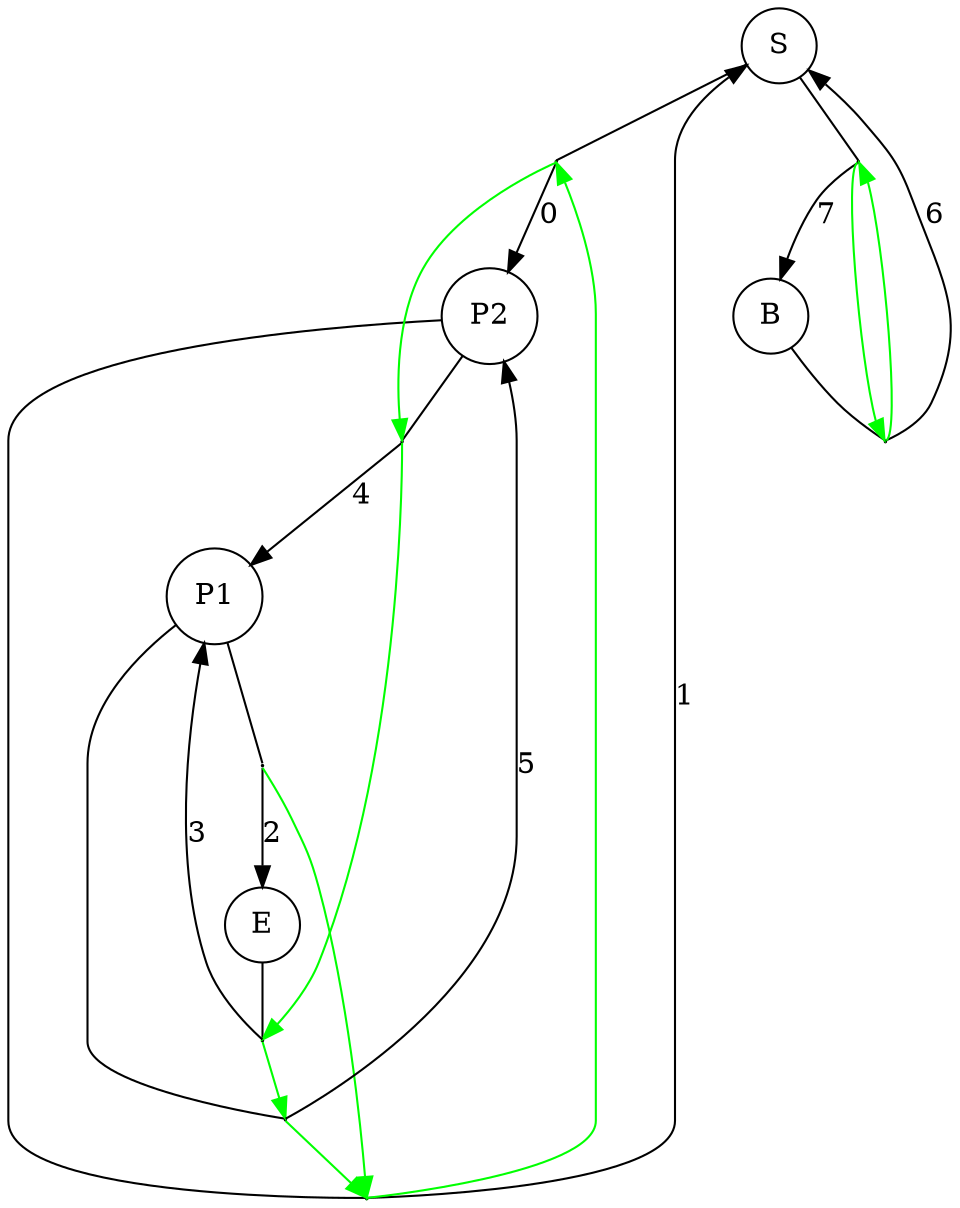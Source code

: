 digraph DCEL {
node [shape = circle]
0 [label="S", pos="0,0!"]
1 [label="E", pos="9,0!"]
2 [label="P1", pos="6,0!"]
3 [label="P2", pos="3,0!"]
4 [label="B", pos="0,3!"]
edge_0 [pos="1.5,0.2!", shape=point, width=0.01, height=0.01]
0 -> edge_0 [arrowhead=none]
edge_0 -> 3 [label="0"]
edge_0 -> edge_4 [color="green"]
edge_1 [pos="1.5,-0.2!", shape=point, width=0.01, height=0.01]
3 -> edge_1 [arrowhead=none]
edge_1 -> 0 [label="1"]
edge_1 -> edge_0 [color="green"]
edge_2 [pos="7.5,0.2!", shape=point, width=0.01, height=0.01]
2 -> edge_2 [arrowhead=none]
edge_2 -> 1 [label="2"]
edge_2 -> edge_1 [color="green"]
edge_3 [pos="7.5,-0.2!", shape=point, width=0.01, height=0.01]
1 -> edge_3 [arrowhead=none]
edge_3 -> 2 [label="3"]
edge_3 -> edge_5 [color="green"]
edge_4 [pos="4.5,0.2!", shape=point, width=0.01, height=0.01]
3 -> edge_4 [arrowhead=none]
edge_4 -> 2 [label="4"]
edge_4 -> edge_3 [color="green"]
edge_5 [pos="4.5,-0.2!", shape=point, width=0.01, height=0.01]
2 -> edge_5 [arrowhead=none]
edge_5 -> 3 [label="5"]
edge_5 -> edge_1 [color="green"]
edge_6 [pos="0.2,1.5!", shape=point, width=0.01, height=0.01]
4 -> edge_6 [arrowhead=none]
edge_6 -> 0 [label="6"]
edge_6 -> edge_7 [color="green"]
edge_7 [pos="-0.2,1.5!", shape=point, width=0.01, height=0.01]
0 -> edge_7 [arrowhead=none]
edge_7 -> 4 [label="7"]
edge_7 -> edge_6 [color="green"]
}
